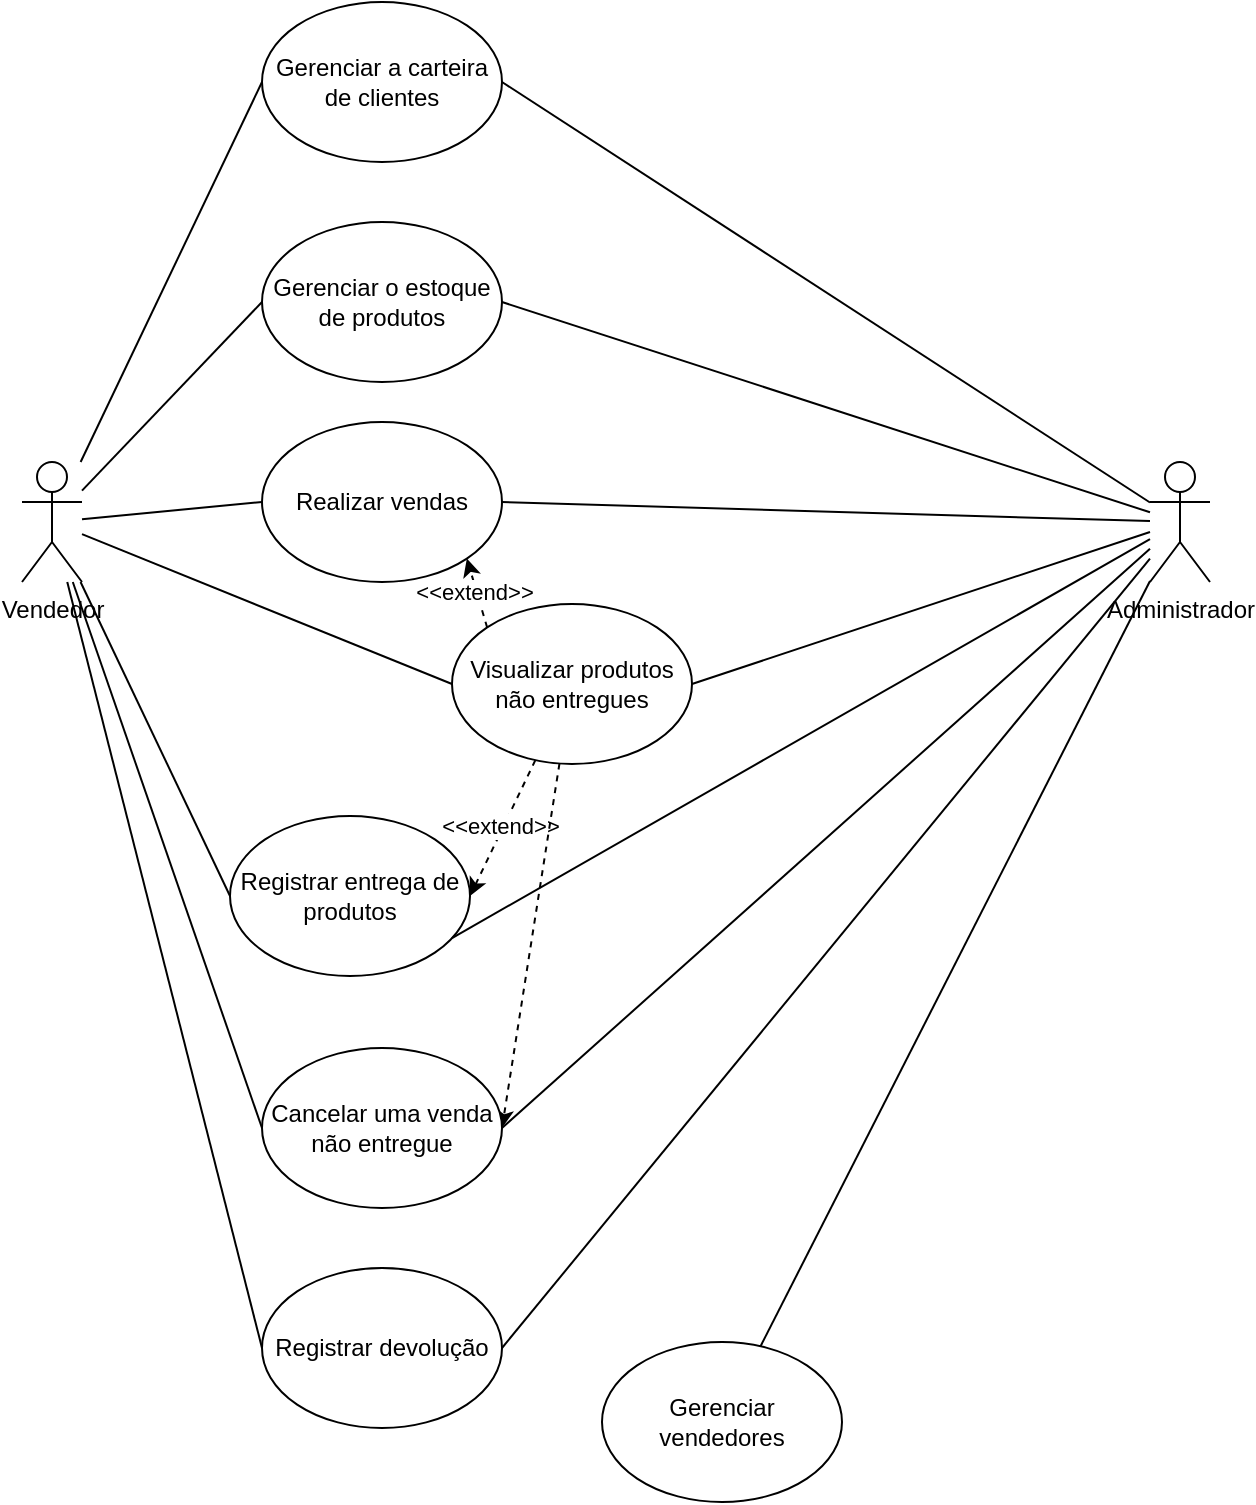 <mxfile version="22.0.2" type="device">
  <diagram name="Page-1" id="-sx70IJ3NxxmD3Hd5kX1">
    <mxGraphModel dx="1434" dy="336" grid="0" gridSize="10" guides="1" tooltips="1" connect="1" arrows="1" fold="1" page="0" pageScale="1" pageWidth="827" pageHeight="1169" math="0" shadow="0">
      <root>
        <mxCell id="0" />
        <mxCell id="1" parent="0" />
        <mxCell id="VA6KdqlBwPTdGxjl1Vtu-18" style="edgeStyle=none;rounded=0;orthogonalLoop=1;jettySize=auto;html=1;entryX=0;entryY=0.5;entryDx=0;entryDy=0;strokeColor=default;endArrow=none;endFill=0;" edge="1" parent="1" source="VA6KdqlBwPTdGxjl1Vtu-1" target="VA6KdqlBwPTdGxjl1Vtu-2">
          <mxGeometry relative="1" as="geometry" />
        </mxCell>
        <mxCell id="VA6KdqlBwPTdGxjl1Vtu-19" style="edgeStyle=none;rounded=0;orthogonalLoop=1;jettySize=auto;html=1;entryX=0;entryY=0.5;entryDx=0;entryDy=0;endArrow=none;endFill=0;" edge="1" parent="1" source="VA6KdqlBwPTdGxjl1Vtu-1" target="VA6KdqlBwPTdGxjl1Vtu-3">
          <mxGeometry relative="1" as="geometry" />
        </mxCell>
        <mxCell id="VA6KdqlBwPTdGxjl1Vtu-20" style="edgeStyle=none;rounded=0;orthogonalLoop=1;jettySize=auto;html=1;entryX=0;entryY=0.5;entryDx=0;entryDy=0;endArrow=none;endFill=0;" edge="1" parent="1" source="VA6KdqlBwPTdGxjl1Vtu-1" target="VA6KdqlBwPTdGxjl1Vtu-4">
          <mxGeometry relative="1" as="geometry" />
        </mxCell>
        <mxCell id="VA6KdqlBwPTdGxjl1Vtu-21" style="edgeStyle=none;rounded=0;orthogonalLoop=1;jettySize=auto;html=1;entryX=0;entryY=0.5;entryDx=0;entryDy=0;endArrow=none;endFill=0;" edge="1" parent="1" source="VA6KdqlBwPTdGxjl1Vtu-1" target="VA6KdqlBwPTdGxjl1Vtu-6">
          <mxGeometry relative="1" as="geometry" />
        </mxCell>
        <mxCell id="VA6KdqlBwPTdGxjl1Vtu-22" style="edgeStyle=none;rounded=0;orthogonalLoop=1;jettySize=auto;html=1;entryX=0;entryY=0.5;entryDx=0;entryDy=0;endArrow=none;endFill=0;" edge="1" parent="1" source="VA6KdqlBwPTdGxjl1Vtu-1" target="VA6KdqlBwPTdGxjl1Vtu-7">
          <mxGeometry relative="1" as="geometry" />
        </mxCell>
        <mxCell id="VA6KdqlBwPTdGxjl1Vtu-23" style="edgeStyle=none;rounded=0;orthogonalLoop=1;jettySize=auto;html=1;entryX=0;entryY=0.5;entryDx=0;entryDy=0;endArrow=none;endFill=0;" edge="1" parent="1" source="VA6KdqlBwPTdGxjl1Vtu-1" target="VA6KdqlBwPTdGxjl1Vtu-8">
          <mxGeometry relative="1" as="geometry" />
        </mxCell>
        <mxCell id="VA6KdqlBwPTdGxjl1Vtu-24" style="edgeStyle=none;rounded=0;orthogonalLoop=1;jettySize=auto;html=1;entryX=0;entryY=0.5;entryDx=0;entryDy=0;endArrow=none;endFill=0;" edge="1" parent="1" source="VA6KdqlBwPTdGxjl1Vtu-1" target="VA6KdqlBwPTdGxjl1Vtu-10">
          <mxGeometry relative="1" as="geometry" />
        </mxCell>
        <mxCell id="VA6KdqlBwPTdGxjl1Vtu-1" value="Vendedor" style="shape=umlActor;verticalLabelPosition=bottom;verticalAlign=top;html=1;outlineConnect=0;" vertex="1" parent="1">
          <mxGeometry x="190" y="930" width="30" height="60" as="geometry" />
        </mxCell>
        <mxCell id="VA6KdqlBwPTdGxjl1Vtu-2" value="Gerenciar a carteira de clientes" style="ellipse;whiteSpace=wrap;html=1;" vertex="1" parent="1">
          <mxGeometry x="310" y="700" width="120" height="80" as="geometry" />
        </mxCell>
        <mxCell id="VA6KdqlBwPTdGxjl1Vtu-3" value="Gerenciar o estoque de produtos" style="ellipse;whiteSpace=wrap;html=1;" vertex="1" parent="1">
          <mxGeometry x="310" y="810" width="120" height="80" as="geometry" />
        </mxCell>
        <mxCell id="VA6KdqlBwPTdGxjl1Vtu-4" value="Realizar vendas" style="ellipse;whiteSpace=wrap;html=1;" vertex="1" parent="1">
          <mxGeometry x="310" y="910" width="120" height="80" as="geometry" />
        </mxCell>
        <mxCell id="VA6KdqlBwPTdGxjl1Vtu-27" style="edgeStyle=none;rounded=0;orthogonalLoop=1;jettySize=auto;html=1;exitX=0;exitY=0;exitDx=0;exitDy=0;entryX=1;entryY=1;entryDx=0;entryDy=0;dashed=1;" edge="1" parent="1" source="VA6KdqlBwPTdGxjl1Vtu-6" target="VA6KdqlBwPTdGxjl1Vtu-4">
          <mxGeometry relative="1" as="geometry" />
        </mxCell>
        <mxCell id="VA6KdqlBwPTdGxjl1Vtu-28" value="&amp;lt;&amp;lt;extend&amp;gt;&amp;gt;" style="edgeLabel;html=1;align=center;verticalAlign=middle;resizable=0;points=[];" vertex="1" connectable="0" parent="VA6KdqlBwPTdGxjl1Vtu-27">
          <mxGeometry x="0.065" y="2" relative="1" as="geometry">
            <mxPoint as="offset" />
          </mxGeometry>
        </mxCell>
        <mxCell id="VA6KdqlBwPTdGxjl1Vtu-30" style="edgeStyle=none;rounded=0;orthogonalLoop=1;jettySize=auto;html=1;entryX=1;entryY=0.5;entryDx=0;entryDy=0;dashed=1;" edge="1" parent="1" source="VA6KdqlBwPTdGxjl1Vtu-6" target="VA6KdqlBwPTdGxjl1Vtu-7">
          <mxGeometry relative="1" as="geometry" />
        </mxCell>
        <mxCell id="VA6KdqlBwPTdGxjl1Vtu-31" value="&amp;lt;&amp;lt;extend&amp;gt;&amp;gt;" style="edgeLabel;html=1;align=center;verticalAlign=middle;resizable=0;points=[];" vertex="1" connectable="0" parent="VA6KdqlBwPTdGxjl1Vtu-30">
          <mxGeometry x="-0.001" y="-2" relative="1" as="geometry">
            <mxPoint as="offset" />
          </mxGeometry>
        </mxCell>
        <mxCell id="VA6KdqlBwPTdGxjl1Vtu-33" style="edgeStyle=none;rounded=0;orthogonalLoop=1;jettySize=auto;html=1;entryX=1;entryY=0.5;entryDx=0;entryDy=0;dashed=1;" edge="1" parent="1" source="VA6KdqlBwPTdGxjl1Vtu-6" target="VA6KdqlBwPTdGxjl1Vtu-10">
          <mxGeometry relative="1" as="geometry" />
        </mxCell>
        <mxCell id="VA6KdqlBwPTdGxjl1Vtu-6" value="Visualizar produtos não entregues" style="ellipse;whiteSpace=wrap;html=1;" vertex="1" parent="1">
          <mxGeometry x="405" y="1001" width="120" height="80" as="geometry" />
        </mxCell>
        <mxCell id="VA6KdqlBwPTdGxjl1Vtu-7" value="Registrar entrega de produtos" style="ellipse;whiteSpace=wrap;html=1;" vertex="1" parent="1">
          <mxGeometry x="294" y="1107" width="120" height="80" as="geometry" />
        </mxCell>
        <mxCell id="VA6KdqlBwPTdGxjl1Vtu-8" value="Registrar devolução" style="ellipse;whiteSpace=wrap;html=1;" vertex="1" parent="1">
          <mxGeometry x="310" y="1333" width="120" height="80" as="geometry" />
        </mxCell>
        <mxCell id="VA6KdqlBwPTdGxjl1Vtu-9" value="Gerenciar vendedores" style="ellipse;whiteSpace=wrap;html=1;" vertex="1" parent="1">
          <mxGeometry x="480" y="1370" width="120" height="80" as="geometry" />
        </mxCell>
        <mxCell id="VA6KdqlBwPTdGxjl1Vtu-10" value="Cancelar uma venda não entregue" style="ellipse;whiteSpace=wrap;html=1;" vertex="1" parent="1">
          <mxGeometry x="310" y="1223" width="120" height="80" as="geometry" />
        </mxCell>
        <mxCell id="VA6KdqlBwPTdGxjl1Vtu-35" style="edgeStyle=none;rounded=0;orthogonalLoop=1;jettySize=auto;html=1;entryX=1;entryY=0.5;entryDx=0;entryDy=0;endArrow=none;endFill=0;" edge="1" parent="1" source="VA6KdqlBwPTdGxjl1Vtu-34" target="VA6KdqlBwPTdGxjl1Vtu-2">
          <mxGeometry relative="1" as="geometry" />
        </mxCell>
        <mxCell id="VA6KdqlBwPTdGxjl1Vtu-36" style="edgeStyle=none;rounded=0;orthogonalLoop=1;jettySize=auto;html=1;entryX=1;entryY=0.5;entryDx=0;entryDy=0;endArrow=none;endFill=0;" edge="1" parent="1" source="VA6KdqlBwPTdGxjl1Vtu-34" target="VA6KdqlBwPTdGxjl1Vtu-3">
          <mxGeometry relative="1" as="geometry" />
        </mxCell>
        <mxCell id="VA6KdqlBwPTdGxjl1Vtu-37" style="edgeStyle=none;rounded=0;orthogonalLoop=1;jettySize=auto;html=1;entryX=1;entryY=0.5;entryDx=0;entryDy=0;endArrow=none;endFill=0;" edge="1" parent="1" source="VA6KdqlBwPTdGxjl1Vtu-34" target="VA6KdqlBwPTdGxjl1Vtu-4">
          <mxGeometry relative="1" as="geometry" />
        </mxCell>
        <mxCell id="VA6KdqlBwPTdGxjl1Vtu-38" style="edgeStyle=none;rounded=0;orthogonalLoop=1;jettySize=auto;html=1;entryX=1;entryY=0.5;entryDx=0;entryDy=0;endArrow=none;endFill=0;" edge="1" parent="1" source="VA6KdqlBwPTdGxjl1Vtu-34" target="VA6KdqlBwPTdGxjl1Vtu-6">
          <mxGeometry relative="1" as="geometry" />
        </mxCell>
        <mxCell id="VA6KdqlBwPTdGxjl1Vtu-39" style="edgeStyle=none;rounded=0;orthogonalLoop=1;jettySize=auto;html=1;entryX=1;entryY=0.5;entryDx=0;entryDy=0;endArrow=none;endFill=0;" edge="1" parent="1" source="VA6KdqlBwPTdGxjl1Vtu-34" target="VA6KdqlBwPTdGxjl1Vtu-10">
          <mxGeometry relative="1" as="geometry" />
        </mxCell>
        <mxCell id="VA6KdqlBwPTdGxjl1Vtu-40" style="edgeStyle=none;rounded=0;orthogonalLoop=1;jettySize=auto;html=1;entryX=1;entryY=0.5;entryDx=0;entryDy=0;endArrow=none;endFill=0;" edge="1" parent="1" source="VA6KdqlBwPTdGxjl1Vtu-34" target="VA6KdqlBwPTdGxjl1Vtu-8">
          <mxGeometry relative="1" as="geometry" />
        </mxCell>
        <mxCell id="VA6KdqlBwPTdGxjl1Vtu-41" style="edgeStyle=none;rounded=0;orthogonalLoop=1;jettySize=auto;html=1;endArrow=none;endFill=0;" edge="1" parent="1" source="VA6KdqlBwPTdGxjl1Vtu-34" target="VA6KdqlBwPTdGxjl1Vtu-9">
          <mxGeometry relative="1" as="geometry" />
        </mxCell>
        <mxCell id="VA6KdqlBwPTdGxjl1Vtu-34" value="Administrador" style="shape=umlActor;verticalLabelPosition=bottom;verticalAlign=top;html=1;outlineConnect=0;" vertex="1" parent="1">
          <mxGeometry x="754" y="930" width="30" height="60" as="geometry" />
        </mxCell>
        <mxCell id="VA6KdqlBwPTdGxjl1Vtu-42" style="edgeStyle=none;rounded=0;orthogonalLoop=1;jettySize=auto;html=1;entryX=0.925;entryY=0.763;entryDx=0;entryDy=0;entryPerimeter=0;endArrow=none;endFill=0;" edge="1" parent="1" source="VA6KdqlBwPTdGxjl1Vtu-34" target="VA6KdqlBwPTdGxjl1Vtu-7">
          <mxGeometry relative="1" as="geometry" />
        </mxCell>
      </root>
    </mxGraphModel>
  </diagram>
</mxfile>
